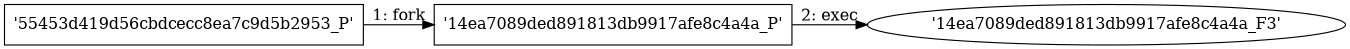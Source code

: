 digraph "D:\Learning\Paper\apt\基于CTI的攻击预警\Dataset\攻击图\ASGfromALLCTI\Spotting brand impersonation with Swin transformers and Siamese neural networks.dot" {
rankdir="LR"
size="9"
fixedsize="false"
splines="true"
nodesep=0.3
ranksep=0
fontsize=10
overlap="scalexy"
engine= "neato"
	"'55453d419d56cbdcecc8ea7c9d5b2953_P'" [node_type=Process shape=box]
	"'14ea7089ded891813db9917afe8c4a4a_P'" [node_type=Process shape=box]
	"'55453d419d56cbdcecc8ea7c9d5b2953_P'" -> "'14ea7089ded891813db9917afe8c4a4a_P'" [label="1: fork"]
	"'14ea7089ded891813db9917afe8c4a4a_P'" [node_type=Process shape=box]
	"'14ea7089ded891813db9917afe8c4a4a_F3'" [node_type=File shape=ellipse]
	"'14ea7089ded891813db9917afe8c4a4a_P'" -> "'14ea7089ded891813db9917afe8c4a4a_F3'" [label="2: exec"]
}

